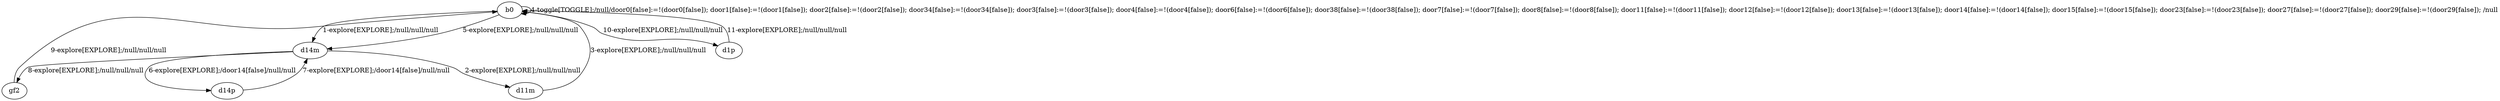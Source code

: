 # Total number of goals covered by this test: 1
# d14p --> d14m

digraph g {
"b0" -> "d14m" [label = "1-explore[EXPLORE];/null/null/null"];
"d14m" -> "d11m" [label = "2-explore[EXPLORE];/null/null/null"];
"d11m" -> "b0" [label = "3-explore[EXPLORE];/null/null/null"];
"b0" -> "b0" [label = "4-toggle[TOGGLE];/null/door0[false]:=!(door0[false]); door1[false]:=!(door1[false]); door2[false]:=!(door2[false]); door34[false]:=!(door34[false]); door3[false]:=!(door3[false]); door4[false]:=!(door4[false]); door6[false]:=!(door6[false]); door38[false]:=!(door38[false]); door7[false]:=!(door7[false]); door8[false]:=!(door8[false]); door11[false]:=!(door11[false]); door12[false]:=!(door12[false]); door13[false]:=!(door13[false]); door14[false]:=!(door14[false]); door15[false]:=!(door15[false]); door23[false]:=!(door23[false]); door27[false]:=!(door27[false]); door29[false]:=!(door29[false]); /null"];
"b0" -> "d14m" [label = "5-explore[EXPLORE];/null/null/null"];
"d14m" -> "d14p" [label = "6-explore[EXPLORE];/door14[false]/null/null"];
"d14p" -> "d14m" [label = "7-explore[EXPLORE];/door14[false]/null/null"];
"d14m" -> "gf2" [label = "8-explore[EXPLORE];/null/null/null"];
"gf2" -> "b0" [label = "9-explore[EXPLORE];/null/null/null"];
"b0" -> "d1p" [label = "10-explore[EXPLORE];/null/null/null"];
"d1p" -> "b0" [label = "11-explore[EXPLORE];/null/null/null"];
}